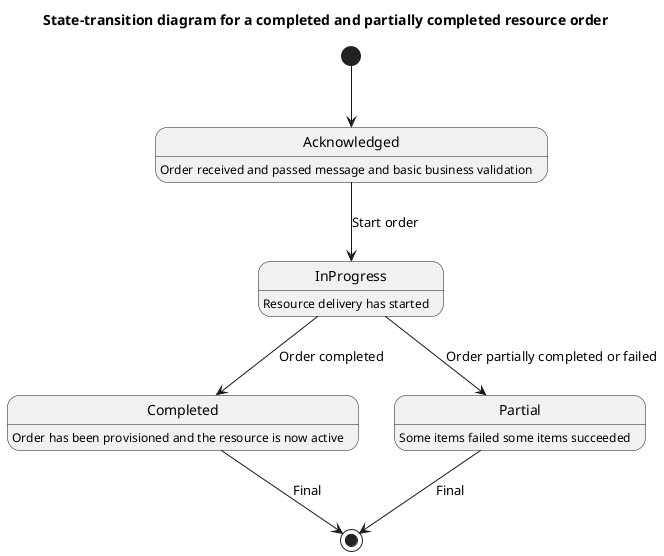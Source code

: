 @startuml

title State-transition diagram for a completed and partially completed resource order
Acknowledged: Order received and passed message and basic business validation
[*] --> Acknowledged

Acknowledged --> InProgress : Start order
InProgress: Resource delivery has started

InProgress --> Completed : Order completed
Completed: Order has been provisioned and the resource is now active
Completed --> [*] : Final

InProgress --> Partial : Order partially completed or failed
Partial: Some items failed some items succeeded
Partial --> [*] : Final



@enduml
